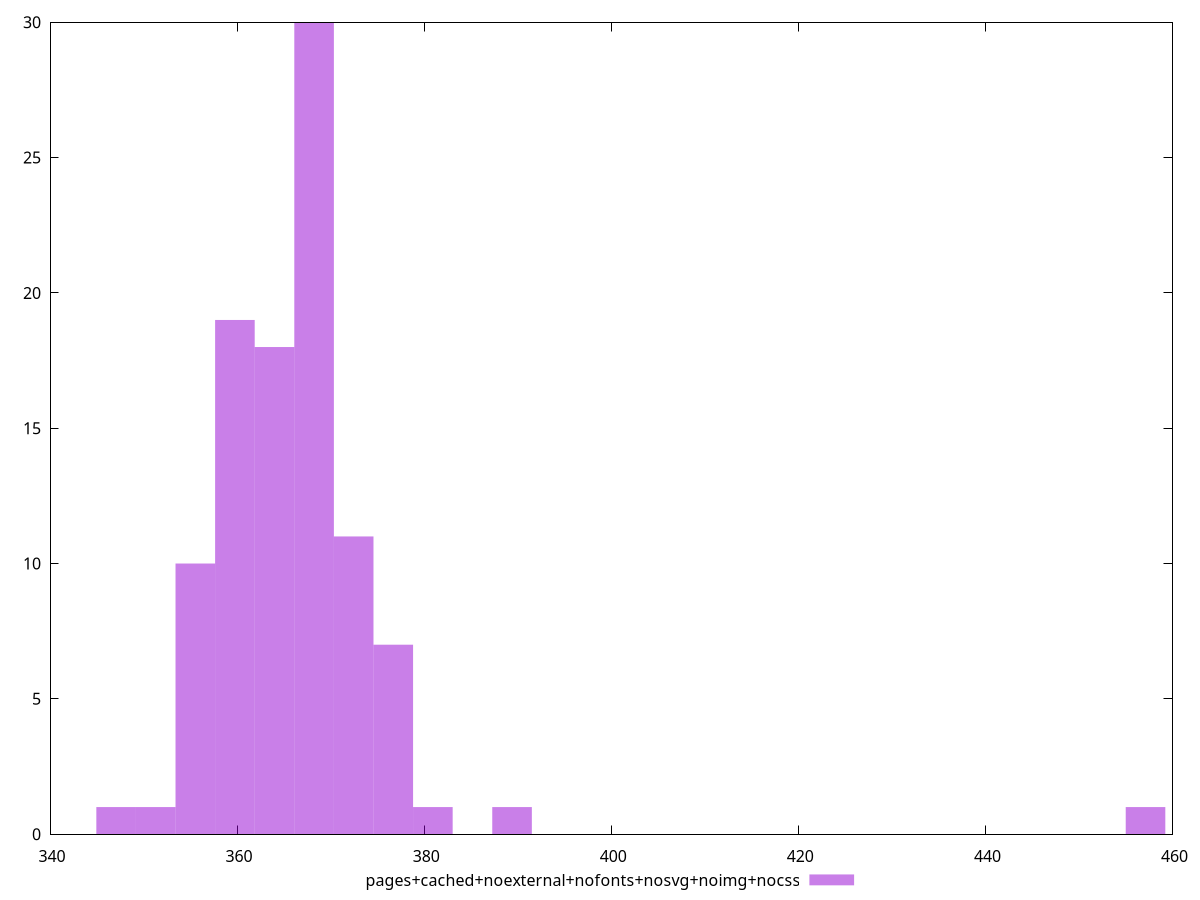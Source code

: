 $_pagesCachedNoexternalNofontsNosvgNoimgNocss <<EOF
355.53469747785186 10
363.9998093225626 18
368.232365244918 30
359.7672534002072 19
372.46492116727336 11
376.69747708962876 7
457.11603961438095 1
351.30214155549646 1
347.0695856331411 1
389.3951448566949 1
380.9300330119841 1
EOF
set key outside below
set terminal pngcairo
set output "report_00006_2020-11-02T20-21-41.718Z/mainthread-work-breakdown/pages+cached+noexternal+nofonts+nosvg+noimg+nocss//raw_hist.png"
set yrange [0:30]
set boxwidth 4.232555922355379
set style fill transparent solid 0.5 noborder
plot $_pagesCachedNoexternalNofontsNosvgNoimgNocss title "pages+cached+noexternal+nofonts+nosvg+noimg+nocss" with boxes ,